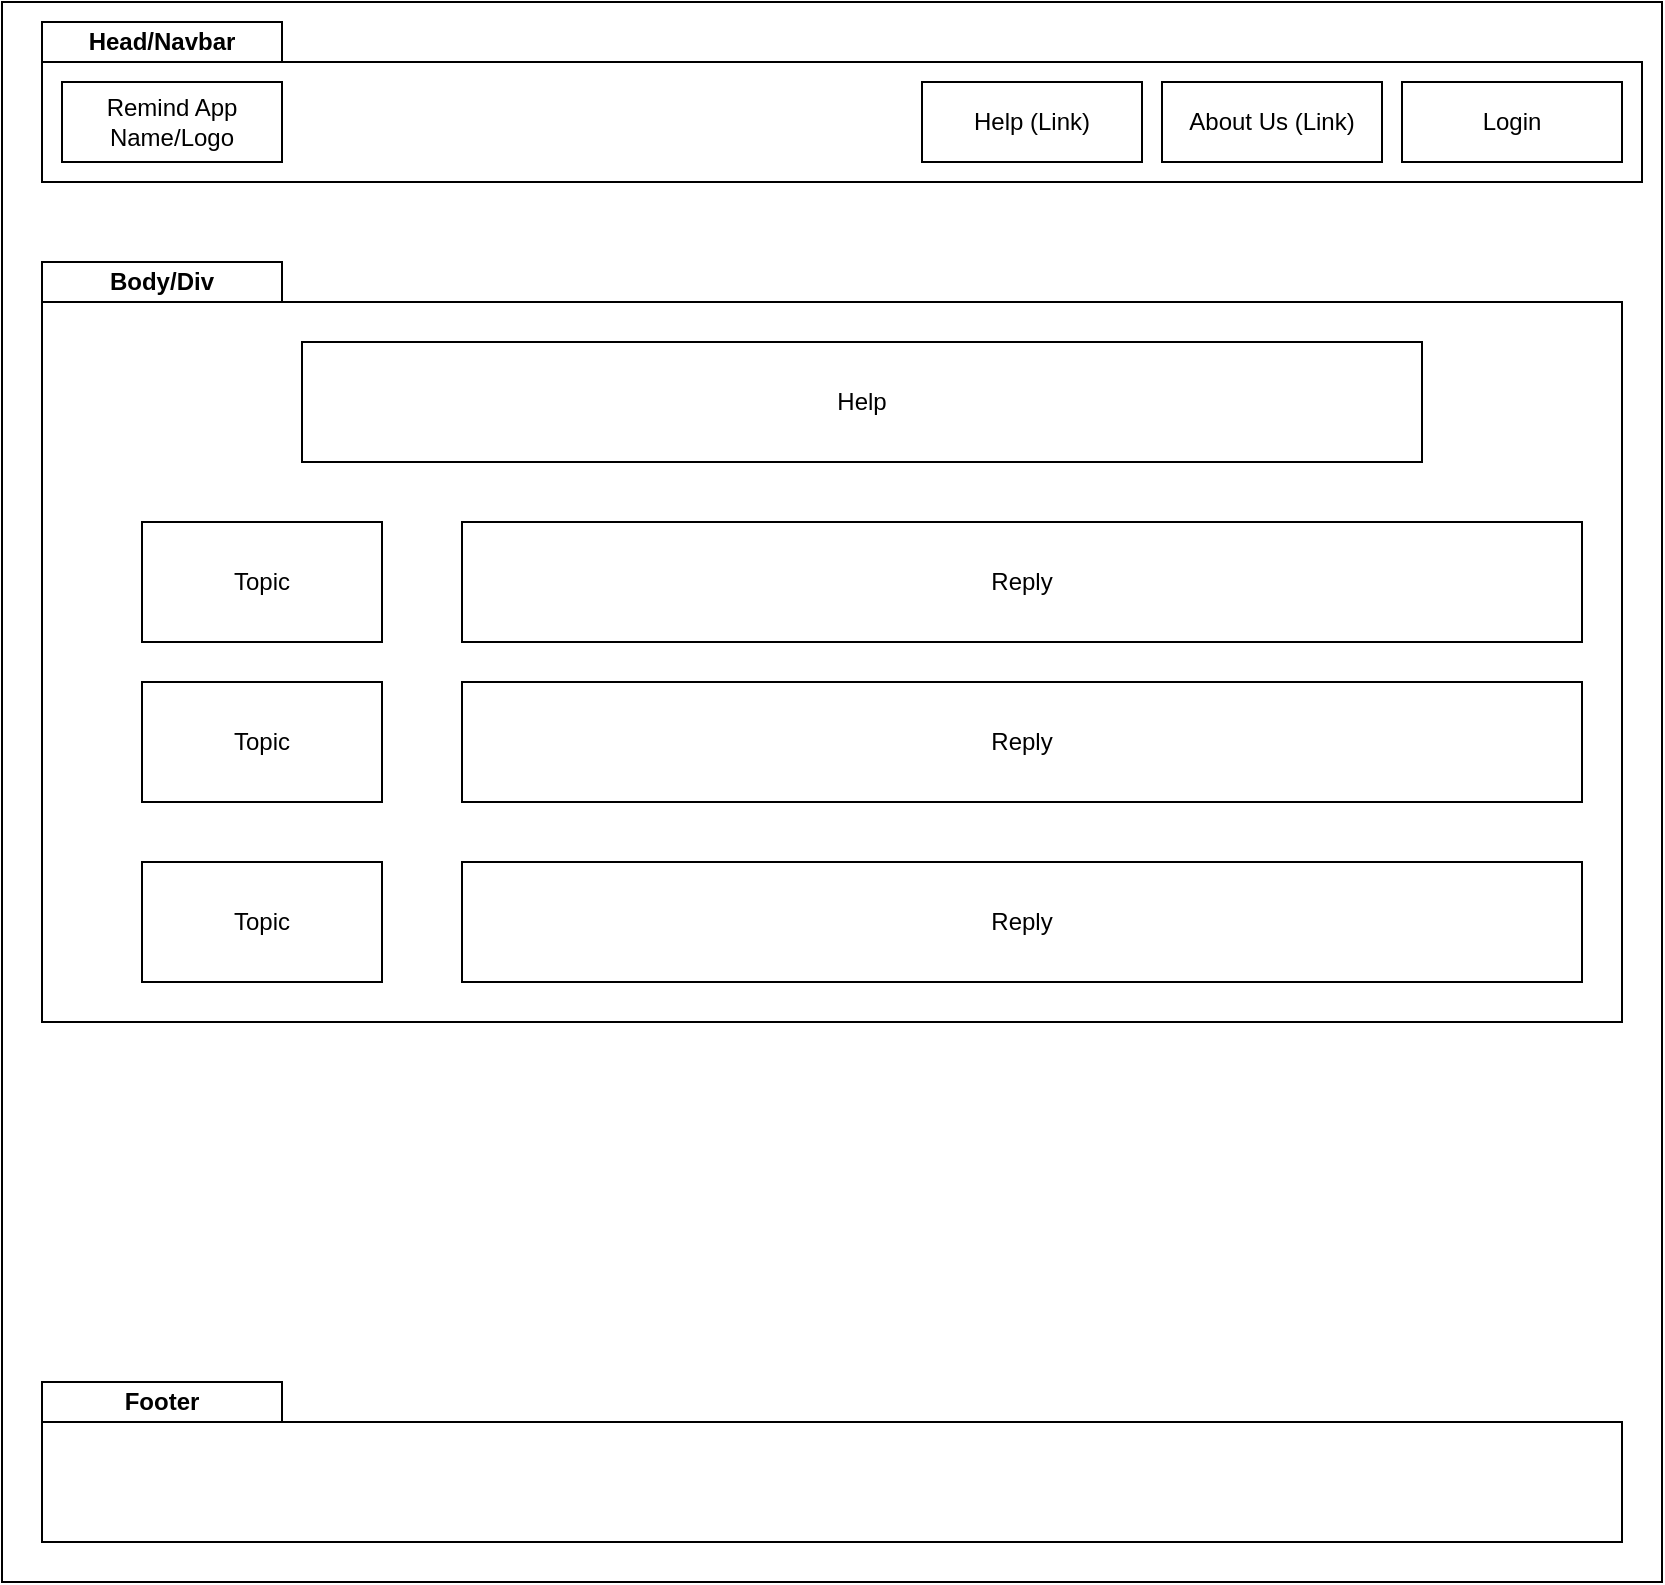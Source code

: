 <mxfile version="13.8.1" type="device"><diagram id="d_hJTsKXzr6xwrh_GmPt" name="Page-1"><mxGraphModel dx="1182" dy="732" grid="1" gridSize="10" guides="1" tooltips="1" connect="1" arrows="1" fold="1" page="1" pageScale="1" pageWidth="850" pageHeight="1100" math="0" shadow="0"><root><mxCell id="0"/><mxCell id="1" parent="0"/><mxCell id="M0yoYq62ILygit0906sx-1" value="" style="rounded=0;whiteSpace=wrap;html=1;" parent="1" vertex="1"><mxGeometry x="10" y="10" width="830" height="790" as="geometry"/></mxCell><mxCell id="M0yoYq62ILygit0906sx-2" value="" style="rounded=0;whiteSpace=wrap;html=1;" parent="1" vertex="1"><mxGeometry x="30" y="40" width="800" height="60" as="geometry"/></mxCell><mxCell id="M0yoYq62ILygit0906sx-3" value="Login" style="rounded=0;whiteSpace=wrap;html=1;" parent="1" vertex="1"><mxGeometry x="710" y="50" width="110" height="40" as="geometry"/></mxCell><mxCell id="M0yoYq62ILygit0906sx-7" value="" style="rounded=0;whiteSpace=wrap;html=1;" parent="1" vertex="1"><mxGeometry x="30" y="160" width="790" height="360" as="geometry"/></mxCell><mxCell id="M0yoYq62ILygit0906sx-8" value="Topic" style="rounded=0;whiteSpace=wrap;html=1;" parent="1" vertex="1"><mxGeometry x="80" y="270" width="120" height="60" as="geometry"/></mxCell><mxCell id="M0yoYq62ILygit0906sx-10" value="" style="rounded=0;whiteSpace=wrap;html=1;align=left;" parent="1" vertex="1"><mxGeometry x="30" y="720" width="790" height="60" as="geometry"/></mxCell><mxCell id="M0yoYq62ILygit0906sx-15" value="About Us&amp;nbsp;(Link)" style="rounded=0;whiteSpace=wrap;html=1;" parent="1" vertex="1"><mxGeometry x="590" y="50" width="110" height="40" as="geometry"/></mxCell><mxCell id="M0yoYq62ILygit0906sx-16" value="Remind App Name/Logo" style="rounded=0;whiteSpace=wrap;html=1;" parent="1" vertex="1"><mxGeometry x="40" y="50" width="110" height="40" as="geometry"/></mxCell><mxCell id="M0yoYq62ILygit0906sx-17" value="&lt;b&gt;Head/Navbar&lt;/b&gt;" style="rounded=0;whiteSpace=wrap;html=1;" parent="1" vertex="1"><mxGeometry x="30" y="20" width="120" height="20" as="geometry"/></mxCell><mxCell id="M0yoYq62ILygit0906sx-18" value="&lt;b&gt;Body/Div&lt;/b&gt;" style="rounded=0;whiteSpace=wrap;html=1;" parent="1" vertex="1"><mxGeometry x="30" y="140" width="120" height="20" as="geometry"/></mxCell><mxCell id="M0yoYq62ILygit0906sx-20" value="&lt;b&gt;Footer&lt;/b&gt;" style="rounded=0;whiteSpace=wrap;html=1;" parent="1" vertex="1"><mxGeometry x="30" y="700" width="120" height="20" as="geometry"/></mxCell><mxCell id="mYB7R8XRXw_rgnfGf_Q5-1" value="Help&amp;nbsp;(Link)" style="rounded=0;whiteSpace=wrap;html=1;" parent="1" vertex="1"><mxGeometry x="470" y="50" width="110" height="40" as="geometry"/></mxCell><mxCell id="D8qXk9woMeN_u2IOGGfL-1" value="Topic" style="rounded=0;whiteSpace=wrap;html=1;" vertex="1" parent="1"><mxGeometry x="80" y="350" width="120" height="60" as="geometry"/></mxCell><mxCell id="D8qXk9woMeN_u2IOGGfL-2" value="Topic" style="rounded=0;whiteSpace=wrap;html=1;" vertex="1" parent="1"><mxGeometry x="80" y="440" width="120" height="60" as="geometry"/></mxCell><mxCell id="D8qXk9woMeN_u2IOGGfL-4" value="Reply" style="rounded=0;whiteSpace=wrap;html=1;" vertex="1" parent="1"><mxGeometry x="240" y="270" width="560" height="60" as="geometry"/></mxCell><mxCell id="D8qXk9woMeN_u2IOGGfL-5" value="Reply" style="rounded=0;whiteSpace=wrap;html=1;" vertex="1" parent="1"><mxGeometry x="240" y="350" width="560" height="60" as="geometry"/></mxCell><mxCell id="D8qXk9woMeN_u2IOGGfL-6" value="Reply" style="rounded=0;whiteSpace=wrap;html=1;" vertex="1" parent="1"><mxGeometry x="240" y="440" width="560" height="60" as="geometry"/></mxCell><mxCell id="D8qXk9woMeN_u2IOGGfL-7" value="Help" style="rounded=0;whiteSpace=wrap;html=1;" vertex="1" parent="1"><mxGeometry x="160" y="180" width="560" height="60" as="geometry"/></mxCell></root></mxGraphModel></diagram></mxfile>